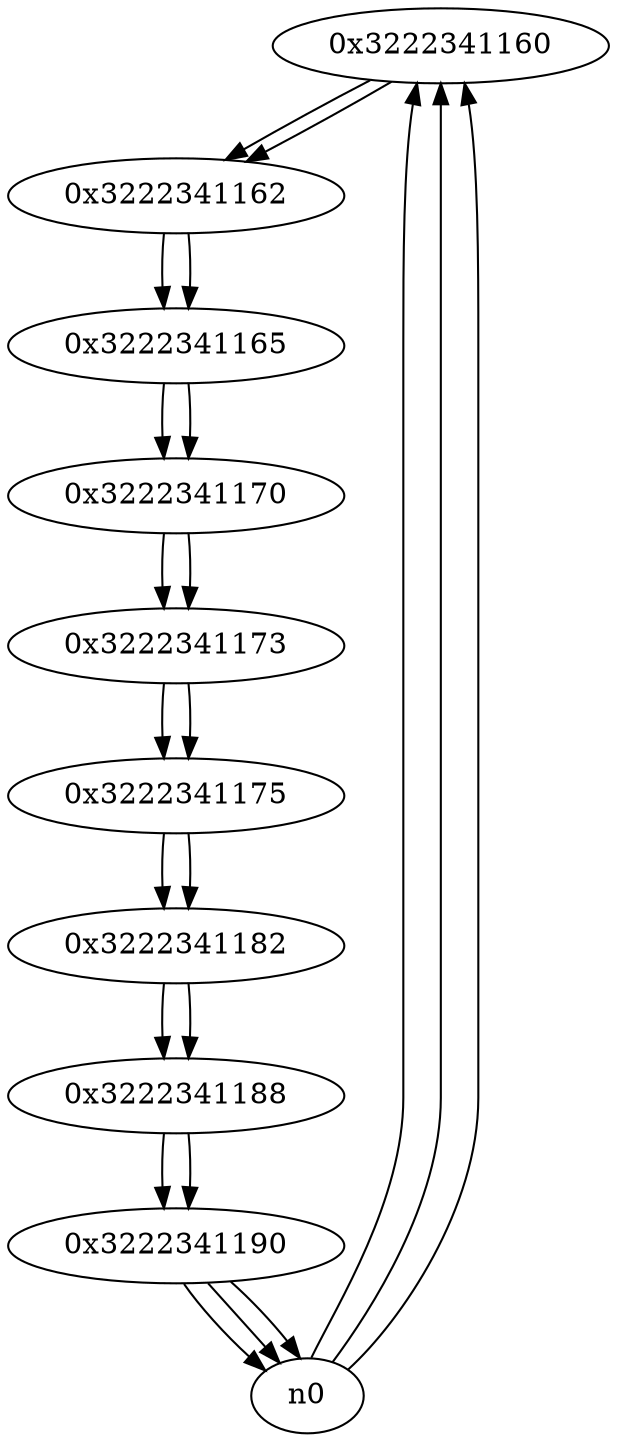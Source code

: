 digraph G{
/* nodes */
  n1 [label="0x3222341160"]
  n2 [label="0x3222341162"]
  n3 [label="0x3222341165"]
  n4 [label="0x3222341170"]
  n5 [label="0x3222341173"]
  n6 [label="0x3222341175"]
  n7 [label="0x3222341182"]
  n8 [label="0x3222341188"]
  n9 [label="0x3222341190"]
/* edges */
n1 -> n2;
n0 -> n1;
n0 -> n1;
n0 -> n1;
n2 -> n3;
n1 -> n2;
n3 -> n4;
n2 -> n3;
n4 -> n5;
n3 -> n4;
n5 -> n6;
n4 -> n5;
n6 -> n7;
n5 -> n6;
n7 -> n8;
n6 -> n7;
n8 -> n9;
n7 -> n8;
n9 -> n0;
n9 -> n0;
n9 -> n0;
n8 -> n9;
}
